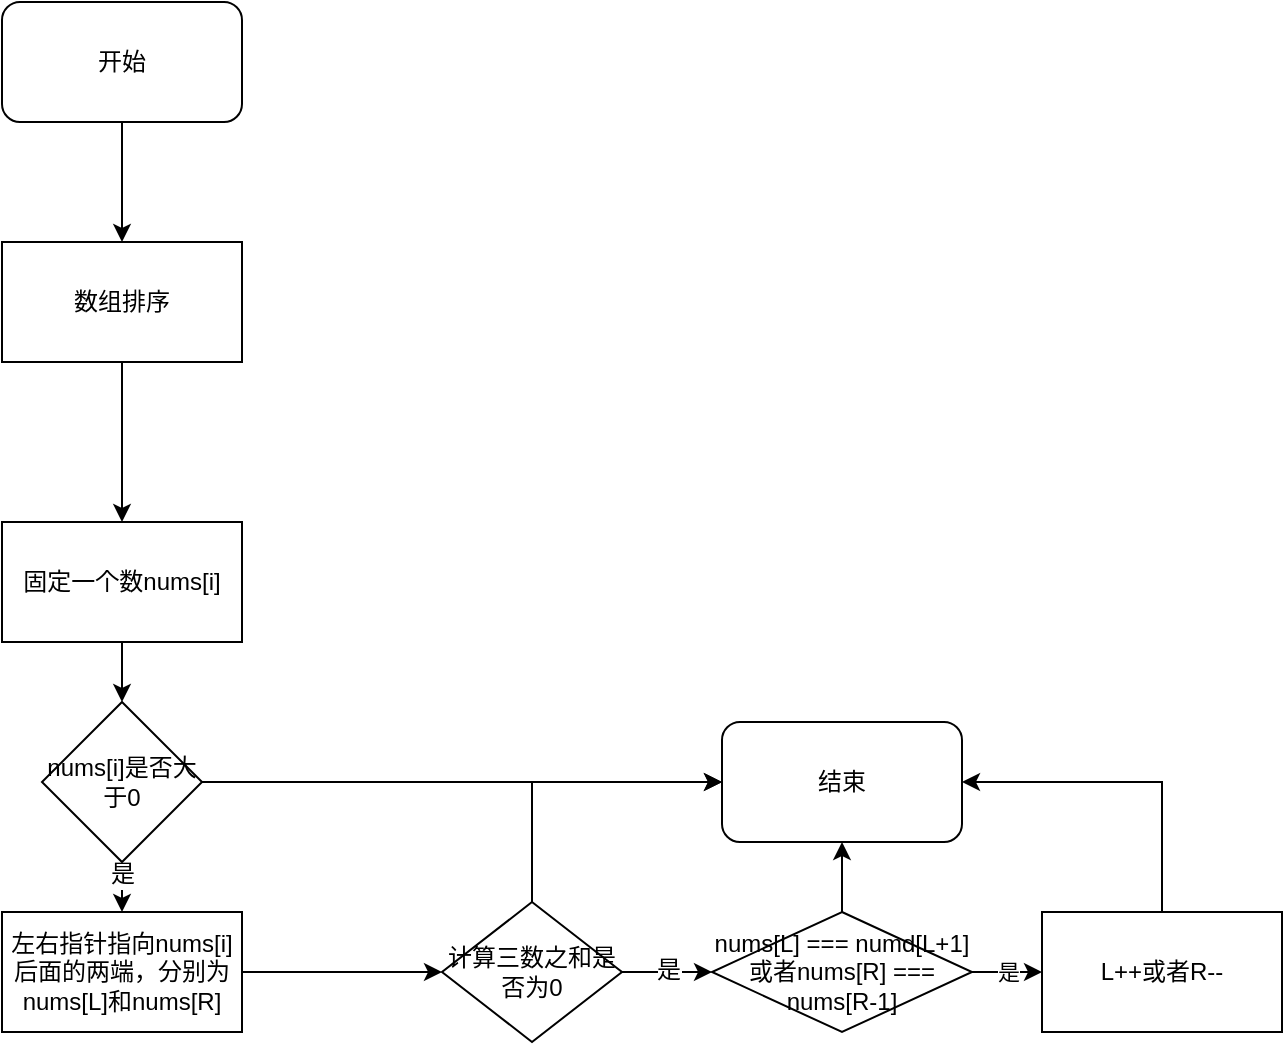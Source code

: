 <mxfile version="11.2.5" type="device" pages="1"><diagram id="Gh5_5wigRlXcCSQyGr4u" name="第 1 页"><mxGraphModel dx="901" dy="682" grid="1" gridSize="10" guides="1" tooltips="1" connect="1" arrows="1" fold="1" page="1" pageScale="1" pageWidth="827" pageHeight="1169" math="0" shadow="0"><root><mxCell id="0"/><mxCell id="1" parent="0"/><mxCell id="ysvymZsutZOffOycaEZh-7" style="edgeStyle=orthogonalEdgeStyle;rounded=0;orthogonalLoop=1;jettySize=auto;html=1;exitX=0.5;exitY=1;exitDx=0;exitDy=0;entryX=0.5;entryY=0;entryDx=0;entryDy=0;" edge="1" parent="1" source="ysvymZsutZOffOycaEZh-1" target="ysvymZsutZOffOycaEZh-5"><mxGeometry relative="1" as="geometry"/></mxCell><mxCell id="ysvymZsutZOffOycaEZh-1" value="开始" style="rounded=1;whiteSpace=wrap;html=1;" vertex="1" parent="1"><mxGeometry x="240" y="50" width="120" height="60" as="geometry"/></mxCell><mxCell id="ysvymZsutZOffOycaEZh-9" value="" style="edgeStyle=orthogonalEdgeStyle;rounded=0;orthogonalLoop=1;jettySize=auto;html=1;" edge="1" parent="1" source="ysvymZsutZOffOycaEZh-5" target="ysvymZsutZOffOycaEZh-8"><mxGeometry relative="1" as="geometry"/></mxCell><mxCell id="ysvymZsutZOffOycaEZh-5" value="数组排序" style="rounded=0;whiteSpace=wrap;html=1;" vertex="1" parent="1"><mxGeometry x="240" y="170" width="120" height="60" as="geometry"/></mxCell><mxCell id="ysvymZsutZOffOycaEZh-17" value="" style="edgeStyle=orthogonalEdgeStyle;rounded=0;orthogonalLoop=1;jettySize=auto;html=1;" edge="1" parent="1" source="ysvymZsutZOffOycaEZh-8" target="ysvymZsutZOffOycaEZh-16"><mxGeometry relative="1" as="geometry"/></mxCell><mxCell id="ysvymZsutZOffOycaEZh-8" value="固定一个数nums[i]" style="rounded=0;whiteSpace=wrap;html=1;" vertex="1" parent="1"><mxGeometry x="240" y="310" width="120" height="60" as="geometry"/></mxCell><mxCell id="ysvymZsutZOffOycaEZh-34" style="edgeStyle=orthogonalEdgeStyle;rounded=0;orthogonalLoop=1;jettySize=auto;html=1;exitX=1;exitY=0.5;exitDx=0;exitDy=0;entryX=0;entryY=0.5;entryDx=0;entryDy=0;" edge="1" parent="1" source="ysvymZsutZOffOycaEZh-10" target="ysvymZsutZOffOycaEZh-27"><mxGeometry relative="1" as="geometry"/></mxCell><mxCell id="ysvymZsutZOffOycaEZh-10" value="左右指针指向nums[i]后面的两端，分别为nums[L]和nums[R]" style="rounded=0;whiteSpace=wrap;html=1;" vertex="1" parent="1"><mxGeometry x="240" y="505" width="120" height="60" as="geometry"/></mxCell><mxCell id="ysvymZsutZOffOycaEZh-35" value="" style="edgeStyle=orthogonalEdgeStyle;rounded=0;orthogonalLoop=1;jettySize=auto;html=1;" edge="1" parent="1" source="ysvymZsutZOffOycaEZh-16" target="ysvymZsutZOffOycaEZh-10"><mxGeometry relative="1" as="geometry"/></mxCell><mxCell id="ysvymZsutZOffOycaEZh-36" value="是" style="text;html=1;resizable=0;points=[];align=center;verticalAlign=middle;labelBackgroundColor=#ffffff;" vertex="1" connectable="0" parent="ysvymZsutZOffOycaEZh-35"><mxGeometry x="0.309" relative="1" as="geometry"><mxPoint as="offset"/></mxGeometry></mxCell><mxCell id="ysvymZsutZOffOycaEZh-49" style="edgeStyle=orthogonalEdgeStyle;rounded=0;orthogonalLoop=1;jettySize=auto;html=1;exitX=1;exitY=0.5;exitDx=0;exitDy=0;" edge="1" parent="1" source="ysvymZsutZOffOycaEZh-16" target="ysvymZsutZOffOycaEZh-48"><mxGeometry relative="1" as="geometry"/></mxCell><mxCell id="ysvymZsutZOffOycaEZh-16" value="nums[i]是否大于0" style="rhombus;whiteSpace=wrap;html=1;" vertex="1" parent="1"><mxGeometry x="260" y="400" width="80" height="80" as="geometry"/></mxCell><mxCell id="ysvymZsutZOffOycaEZh-39" value="" style="edgeStyle=orthogonalEdgeStyle;rounded=0;orthogonalLoop=1;jettySize=auto;html=1;" edge="1" parent="1" source="ysvymZsutZOffOycaEZh-27" target="ysvymZsutZOffOycaEZh-38"><mxGeometry relative="1" as="geometry"/></mxCell><mxCell id="ysvymZsutZOffOycaEZh-41" value="是" style="text;html=1;resizable=0;points=[];align=center;verticalAlign=middle;labelBackgroundColor=#ffffff;" vertex="1" connectable="0" parent="ysvymZsutZOffOycaEZh-39"><mxGeometry y="1" relative="1" as="geometry"><mxPoint as="offset"/></mxGeometry></mxCell><mxCell id="ysvymZsutZOffOycaEZh-55" style="edgeStyle=orthogonalEdgeStyle;rounded=0;orthogonalLoop=1;jettySize=auto;html=1;exitX=0.5;exitY=0;exitDx=0;exitDy=0;entryX=0;entryY=0.5;entryDx=0;entryDy=0;" edge="1" parent="1" source="ysvymZsutZOffOycaEZh-27" target="ysvymZsutZOffOycaEZh-48"><mxGeometry relative="1" as="geometry"/></mxCell><mxCell id="ysvymZsutZOffOycaEZh-27" value="&lt;span style=&quot;white-space: normal&quot;&gt;计算三数之和是否为0&lt;/span&gt;" style="rhombus;whiteSpace=wrap;html=1;" vertex="1" parent="1"><mxGeometry x="460" y="500" width="90" height="70" as="geometry"/></mxCell><mxCell id="ysvymZsutZOffOycaEZh-46" value="是" style="edgeStyle=orthogonalEdgeStyle;rounded=0;orthogonalLoop=1;jettySize=auto;html=1;" edge="1" parent="1" source="ysvymZsutZOffOycaEZh-38" target="ysvymZsutZOffOycaEZh-44"><mxGeometry relative="1" as="geometry"/></mxCell><mxCell id="ysvymZsutZOffOycaEZh-54" value="" style="edgeStyle=orthogonalEdgeStyle;rounded=0;orthogonalLoop=1;jettySize=auto;html=1;" edge="1" parent="1" source="ysvymZsutZOffOycaEZh-38" target="ysvymZsutZOffOycaEZh-48"><mxGeometry relative="1" as="geometry"/></mxCell><mxCell id="ysvymZsutZOffOycaEZh-38" value="nums[L] === numd[L+1]或者nums[R] === nums[R-1]" style="rhombus;whiteSpace=wrap;html=1;" vertex="1" parent="1"><mxGeometry x="595" y="505" width="130" height="60" as="geometry"/></mxCell><mxCell id="ysvymZsutZOffOycaEZh-56" style="edgeStyle=orthogonalEdgeStyle;rounded=0;orthogonalLoop=1;jettySize=auto;html=1;entryX=1;entryY=0.5;entryDx=0;entryDy=0;" edge="1" parent="1" source="ysvymZsutZOffOycaEZh-44" target="ysvymZsutZOffOycaEZh-48"><mxGeometry relative="1" as="geometry"><Array as="points"><mxPoint x="820" y="440"/></Array></mxGeometry></mxCell><mxCell id="ysvymZsutZOffOycaEZh-44" value="L++或者R--" style="rounded=0;whiteSpace=wrap;html=1;" vertex="1" parent="1"><mxGeometry x="760" y="505" width="120" height="60" as="geometry"/></mxCell><mxCell id="ysvymZsutZOffOycaEZh-48" value="结束" style="rounded=1;whiteSpace=wrap;html=1;" vertex="1" parent="1"><mxGeometry x="600" y="410" width="120" height="60" as="geometry"/></mxCell></root></mxGraphModel></diagram></mxfile>